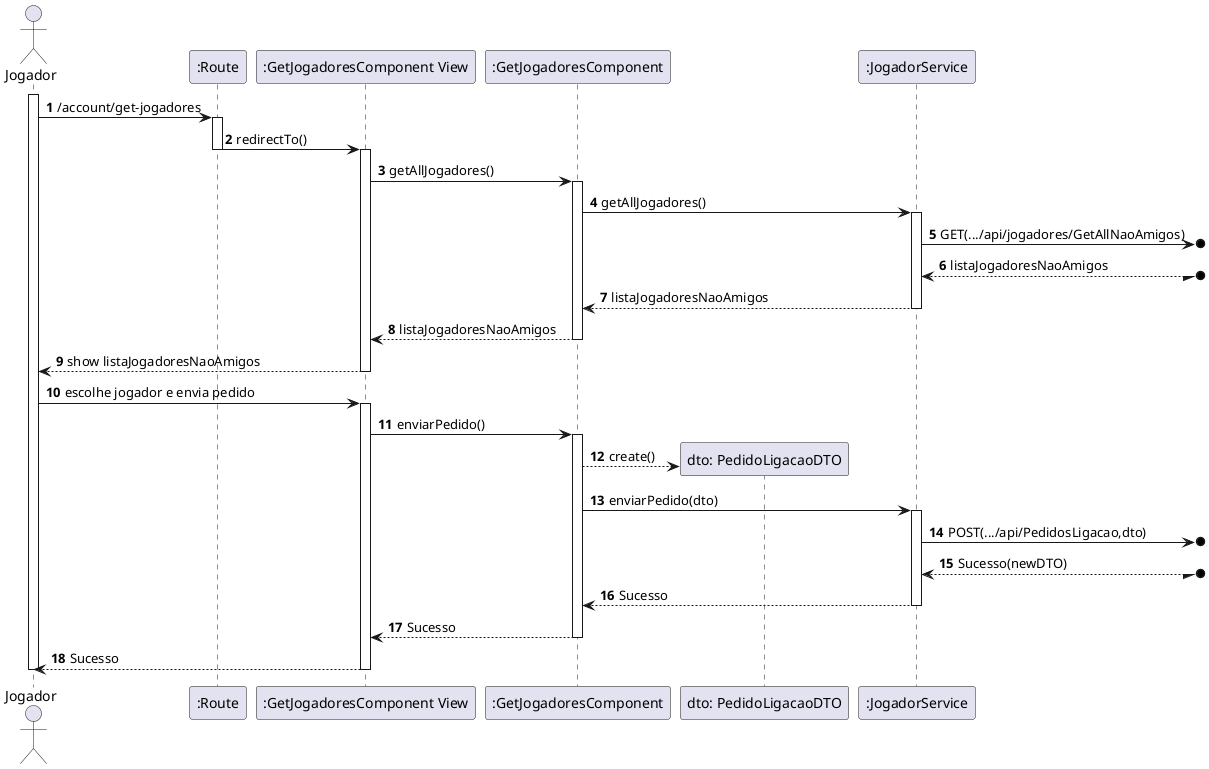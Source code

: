 @startuml
'https://plantuml.com/sequence-diagram

autonumber

actor "Jogador" as J

participant ":Route" as R
participant ":GetJogadoresComponent View" as CV
participant ":GetJogadoresComponent" as C
participant "dto: PedidoLigacaoDTO" as DTO
participant ":JogadorService" as SERV

activate J
    J->R : /account/get-jogadores
    activate R
        R->CV : redirectTo()
    deactivate R
    activate CV
        CV->C : getAllJogadores()
        activate C
            C->SERV : getAllJogadores()
                activate SERV
                    SERV->o] : GET(.../api/jogadores/GetAllNaoAmigos)
                    SERV<--/o] : listaJogadoresNaoAmigos
                    SERV-->C : listaJogadoresNaoAmigos
                deactivate SERV
            C-->CV : listaJogadoresNaoAmigos
        deactivate C
        CV-->J : show listaJogadoresNaoAmigos
    deactivate CV
    J->CV : escolhe jogador e envia pedido
    activate CV
        CV->C : enviarPedido()
        activate C
            C-->DTO ** : create()
            C->SERV : enviarPedido(dto)
            activate SERV
                SERV->o] : POST(.../api/PedidosLigacao,dto)
                SERV<--/o] : Sucesso(newDTO)
                SERV-->C : Sucesso
            deactivate SERV
            C-->CV : Sucesso
        deactivate C
        CV-->J : Sucesso
    deactivate CV
deactivate J
            
        
   
        

@enduml